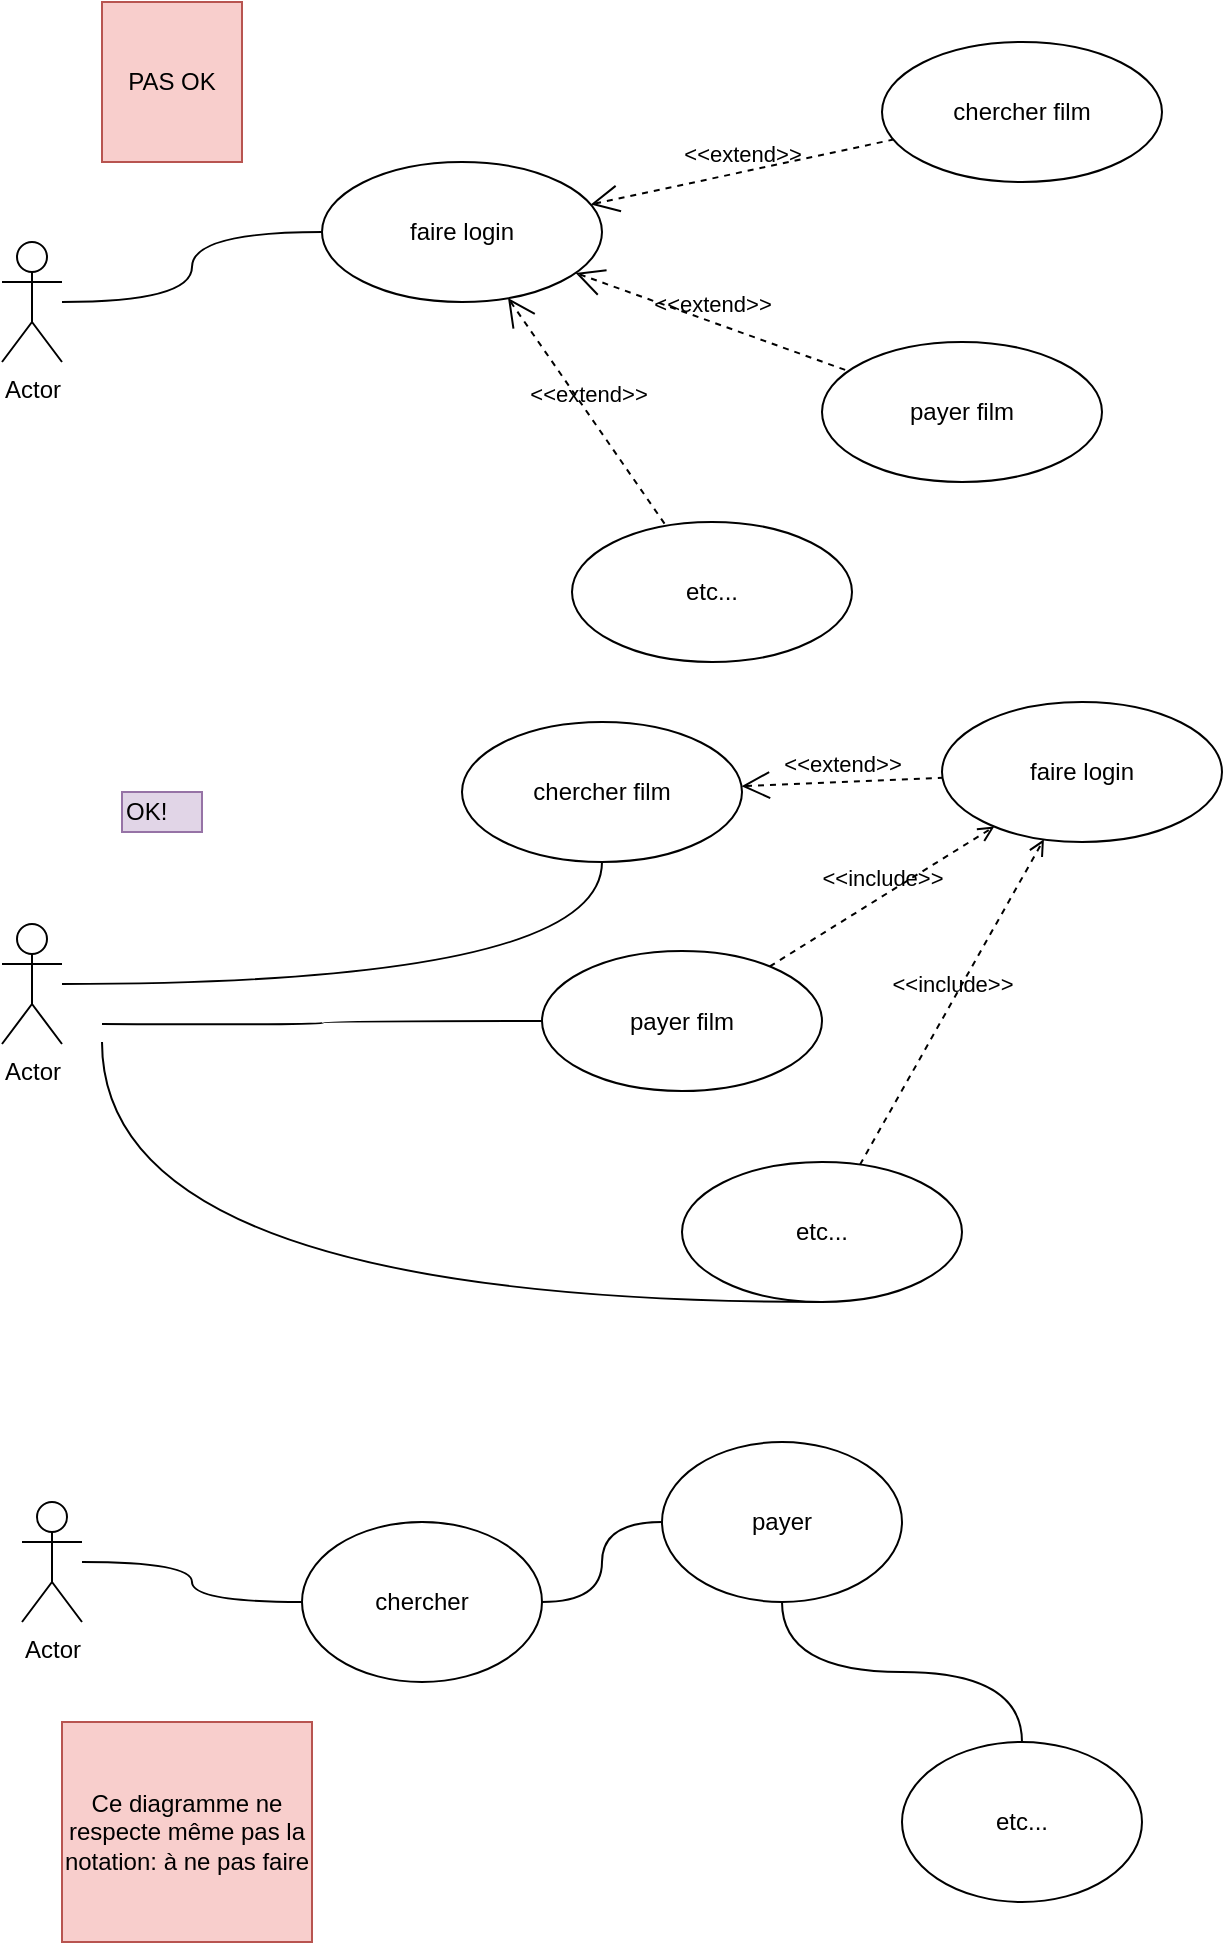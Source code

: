 <mxfile version="12.2.4" pages="1"><diagram id="q5OU2QcKVYhG3d4vYU_y" name="Page-1"><mxGraphModel dx="765" dy="549" grid="1" gridSize="10" guides="1" tooltips="1" connect="1" arrows="1" fold="1" page="1" pageScale="1" pageWidth="850" pageHeight="1100" math="0" shadow="0"><root><mxCell id="0"/><mxCell id="1" parent="0"/><mxCell id="3" style="edgeStyle=orthogonalEdgeStyle;rounded=0;orthogonalLoop=1;jettySize=auto;html=1;endArrow=none;endFill=0;curved=1;" parent="1" source="2" target="4" edge="1"><mxGeometry relative="1" as="geometry"><mxPoint x="280" y="170" as="targetPoint"/></mxGeometry></mxCell><mxCell id="2" value="Actor" style="shape=umlActor;verticalLabelPosition=bottom;labelBackgroundColor=#ffffff;verticalAlign=top;html=1;" parent="1" vertex="1"><mxGeometry x="70" y="160" width="30" height="60" as="geometry"/></mxCell><mxCell id="4" value="faire login" style="ellipse;whiteSpace=wrap;html=1;" parent="1" vertex="1"><mxGeometry x="230" y="120" width="140" height="70" as="geometry"/></mxCell><mxCell id="6" value="&amp;lt;&amp;lt;extend&amp;gt;&amp;gt;" style="edgeStyle=none;html=1;startArrow=open;endArrow=none;startSize=12;verticalAlign=bottom;dashed=1;labelBackgroundColor=none;" parent="1" source="4" target="7" edge="1"><mxGeometry width="160" relative="1" as="geometry"><mxPoint x="70" y="260" as="sourcePoint"/><mxPoint x="550" y="100" as="targetPoint"/></mxGeometry></mxCell><mxCell id="7" value="chercher film" style="ellipse;whiteSpace=wrap;html=1;" parent="1" vertex="1"><mxGeometry x="510" y="60" width="140" height="70" as="geometry"/></mxCell><mxCell id="8" value="&amp;lt;&amp;lt;extend&amp;gt;&amp;gt;" style="edgeStyle=none;html=1;startArrow=open;endArrow=none;startSize=12;verticalAlign=bottom;dashed=1;labelBackgroundColor=none;" parent="1" source="4" target="9" edge="1"><mxGeometry width="160" relative="1" as="geometry"><mxPoint x="344.527" y="119.981" as="sourcePoint"/><mxPoint x="550" y="240.5" as="targetPoint"/></mxGeometry></mxCell><mxCell id="9" value="payer film" style="ellipse;whiteSpace=wrap;html=1;" parent="1" vertex="1"><mxGeometry x="480" y="210" width="140" height="70" as="geometry"/></mxCell><mxCell id="10" value="&amp;lt;&amp;lt;extend&amp;gt;&amp;gt;" style="edgeStyle=none;html=1;startArrow=open;endArrow=none;startSize=12;verticalAlign=bottom;dashed=1;labelBackgroundColor=none;" parent="1" source="4" target="11" edge="1"><mxGeometry width="160" relative="1" as="geometry"><mxPoint x="366.941" y="185.357" as="sourcePoint"/><mxPoint x="340" y="290" as="targetPoint"/></mxGeometry></mxCell><mxCell id="11" value="etc..." style="ellipse;whiteSpace=wrap;html=1;" parent="1" vertex="1"><mxGeometry x="355" y="300" width="140" height="70" as="geometry"/></mxCell><mxCell id="12" style="edgeStyle=orthogonalEdgeStyle;rounded=0;orthogonalLoop=1;jettySize=auto;html=1;endArrow=none;endFill=0;curved=1;" parent="1" source="13" target="20" edge="1"><mxGeometry relative="1" as="geometry"><mxPoint x="280" y="511" as="targetPoint"/></mxGeometry></mxCell><mxCell id="13" value="Actor" style="shape=umlActor;verticalLabelPosition=bottom;labelBackgroundColor=#ffffff;verticalAlign=top;html=1;" parent="1" vertex="1"><mxGeometry x="70" y="501" width="30" height="60" as="geometry"/></mxCell><mxCell id="14" value="faire login" style="ellipse;whiteSpace=wrap;html=1;" parent="1" vertex="1"><mxGeometry x="540" y="390" width="140" height="70" as="geometry"/></mxCell><mxCell id="17" value="payer film" style="ellipse;whiteSpace=wrap;html=1;" parent="1" vertex="1"><mxGeometry x="340" y="514.5" width="140" height="70" as="geometry"/></mxCell><mxCell id="19" value="etc..." style="ellipse;whiteSpace=wrap;html=1;" parent="1" vertex="1"><mxGeometry x="410" y="620" width="140" height="70" as="geometry"/></mxCell><mxCell id="20" value="chercher film" style="ellipse;whiteSpace=wrap;html=1;" parent="1" vertex="1"><mxGeometry x="300" y="400" width="140" height="70" as="geometry"/></mxCell><mxCell id="23" style="edgeStyle=orthogonalEdgeStyle;rounded=0;orthogonalLoop=1;jettySize=auto;html=1;endArrow=none;endFill=0;curved=1;" parent="1" target="19" edge="1"><mxGeometry relative="1" as="geometry"><mxPoint x="620" y="500" as="targetPoint"/><mxPoint x="120" y="560" as="sourcePoint"/><Array as="points"><mxPoint x="120" y="690"/></Array></mxGeometry></mxCell><mxCell id="24" style="edgeStyle=orthogonalEdgeStyle;rounded=0;orthogonalLoop=1;jettySize=auto;html=1;endArrow=none;endFill=0;curved=1;" parent="1" target="17" edge="1"><mxGeometry relative="1" as="geometry"><mxPoint x="435" y="651" as="targetPoint"/><mxPoint x="120" y="551" as="sourcePoint"/></mxGeometry></mxCell><mxCell id="26" value="&amp;lt;&amp;lt;include&amp;gt;&amp;gt;" style="edgeStyle=none;html=1;endArrow=open;verticalAlign=bottom;dashed=1;labelBackgroundColor=none;" parent="1" source="19" target="14" edge="1"><mxGeometry width="160" relative="1" as="geometry"><mxPoint x="70" y="710" as="sourcePoint"/><mxPoint x="230" y="710" as="targetPoint"/></mxGeometry></mxCell><mxCell id="27" value="&amp;lt;&amp;lt;include&amp;gt;&amp;gt;" style="edgeStyle=none;html=1;endArrow=open;verticalAlign=bottom;dashed=1;labelBackgroundColor=none;" parent="1" source="17" target="14" edge="1"><mxGeometry width="160" relative="1" as="geometry"><mxPoint x="398.441" y="634.389" as="sourcePoint"/><mxPoint x="586.062" y="465.611" as="targetPoint"/></mxGeometry></mxCell><mxCell id="28" value="&amp;lt;&amp;lt;extend&amp;gt;&amp;gt;" style="edgeStyle=none;html=1;startArrow=open;endArrow=none;startSize=12;verticalAlign=bottom;dashed=1;labelBackgroundColor=none;" parent="1" source="20" target="14" edge="1"><mxGeometry width="160" relative="1" as="geometry"><mxPoint x="70" y="710" as="sourcePoint"/><mxPoint x="230" y="710" as="targetPoint"/></mxGeometry></mxCell><mxCell id="30" value="OK!" style="text;html=1;resizable=0;points=[];autosize=1;align=left;verticalAlign=top;spacingTop=-4;fillColor=#e1d5e7;strokeColor=#9673a6;" parent="1" vertex="1"><mxGeometry x="130" y="435" width="40" height="20" as="geometry"/></mxCell><mxCell id="31" value="PAS OK" style="text;html=1;strokeColor=#b85450;fillColor=#f8cecc;align=center;verticalAlign=middle;whiteSpace=wrap;rounded=0;" parent="1" vertex="1"><mxGeometry x="120" y="40" width="70" height="80" as="geometry"/></mxCell><mxCell id="34" style="edgeStyle=orthogonalEdgeStyle;curved=1;rounded=0;orthogonalLoop=1;jettySize=auto;html=1;endArrow=none;endFill=0;" parent="1" source="32" target="33" edge="1"><mxGeometry relative="1" as="geometry"/></mxCell><mxCell id="32" value="Actor" style="shape=umlActor;verticalLabelPosition=bottom;labelBackgroundColor=#ffffff;verticalAlign=top;html=1;outlineConnect=0;" parent="1" vertex="1"><mxGeometry x="80" y="790" width="30" height="60" as="geometry"/></mxCell><mxCell id="35" style="edgeStyle=orthogonalEdgeStyle;curved=1;rounded=0;orthogonalLoop=1;jettySize=auto;html=1;endArrow=none;endFill=0;" parent="1" source="33" target="36" edge="1"><mxGeometry relative="1" as="geometry"><mxPoint x="480" y="840" as="targetPoint"/></mxGeometry></mxCell><mxCell id="33" value="chercher" style="ellipse;whiteSpace=wrap;html=1;" parent="1" vertex="1"><mxGeometry x="220" y="800" width="120" height="80" as="geometry"/></mxCell><mxCell id="37" style="edgeStyle=orthogonalEdgeStyle;curved=1;rounded=0;orthogonalLoop=1;jettySize=auto;html=1;endArrow=none;endFill=0;" parent="1" source="36" target="38" edge="1"><mxGeometry relative="1" as="geometry"><mxPoint x="570" y="910" as="targetPoint"/></mxGeometry></mxCell><mxCell id="36" value="payer" style="ellipse;whiteSpace=wrap;html=1;" parent="1" vertex="1"><mxGeometry x="400" y="760" width="120" height="80" as="geometry"/></mxCell><mxCell id="38" value="etc..." style="ellipse;whiteSpace=wrap;html=1;" parent="1" vertex="1"><mxGeometry x="520" y="910" width="120" height="80" as="geometry"/></mxCell><mxCell id="39" value="Ce diagramme ne respecte même pas la notation: à ne pas faire" style="text;html=1;strokeColor=#b85450;fillColor=#f8cecc;align=center;verticalAlign=middle;whiteSpace=wrap;rounded=0;" parent="1" vertex="1"><mxGeometry x="100" y="900" width="125" height="110" as="geometry"/></mxCell></root></mxGraphModel></diagram></mxfile>